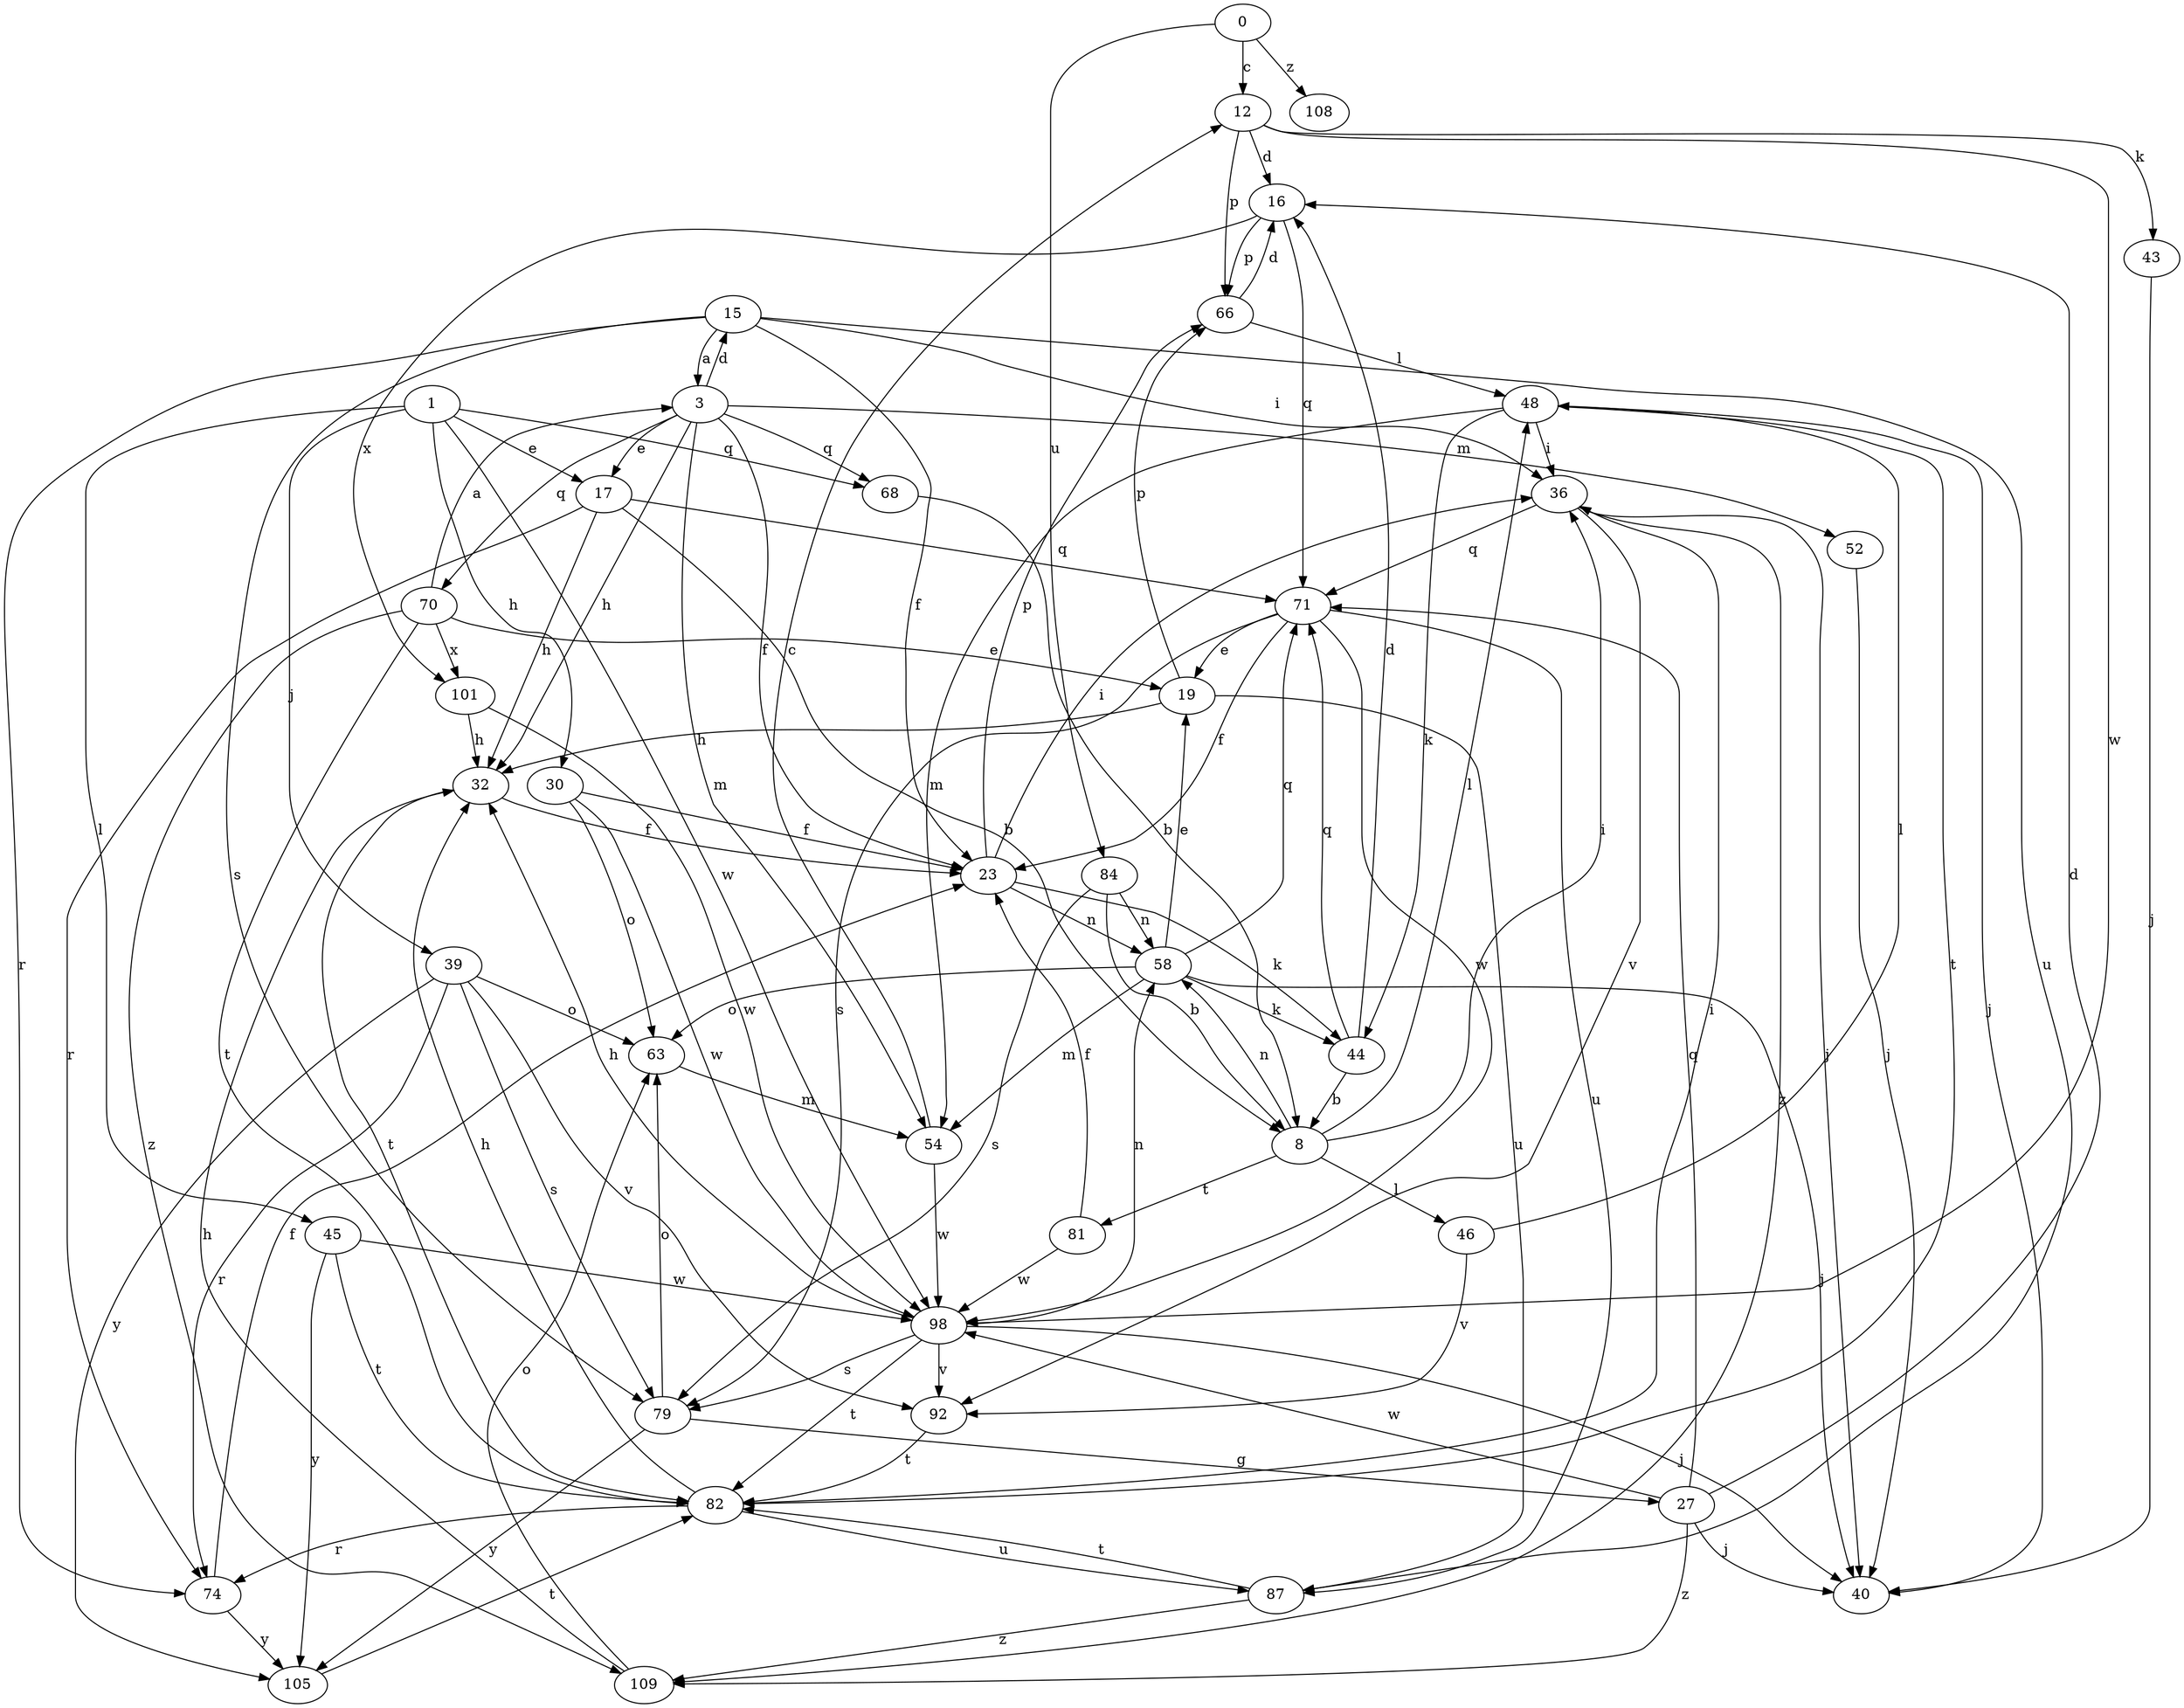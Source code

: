 strict digraph  {
0;
1;
3;
8;
12;
15;
16;
17;
19;
23;
27;
30;
32;
36;
39;
40;
43;
44;
45;
46;
48;
52;
54;
58;
63;
66;
68;
70;
71;
74;
79;
81;
82;
84;
87;
92;
98;
101;
105;
108;
109;
0 -> 12  [label=c];
0 -> 84  [label=u];
0 -> 108  [label=z];
1 -> 17  [label=e];
1 -> 30  [label=h];
1 -> 39  [label=j];
1 -> 45  [label=l];
1 -> 68  [label=q];
1 -> 98  [label=w];
3 -> 15  [label=d];
3 -> 17  [label=e];
3 -> 23  [label=f];
3 -> 32  [label=h];
3 -> 52  [label=m];
3 -> 54  [label=m];
3 -> 68  [label=q];
3 -> 70  [label=q];
8 -> 36  [label=i];
8 -> 46  [label=l];
8 -> 48  [label=l];
8 -> 58  [label=n];
8 -> 81  [label=t];
12 -> 16  [label=d];
12 -> 43  [label=k];
12 -> 66  [label=p];
12 -> 98  [label=w];
15 -> 3  [label=a];
15 -> 23  [label=f];
15 -> 36  [label=i];
15 -> 74  [label=r];
15 -> 79  [label=s];
15 -> 87  [label=u];
16 -> 66  [label=p];
16 -> 71  [label=q];
16 -> 101  [label=x];
17 -> 8  [label=b];
17 -> 32  [label=h];
17 -> 71  [label=q];
17 -> 74  [label=r];
19 -> 32  [label=h];
19 -> 66  [label=p];
19 -> 87  [label=u];
23 -> 36  [label=i];
23 -> 44  [label=k];
23 -> 58  [label=n];
23 -> 66  [label=p];
27 -> 16  [label=d];
27 -> 40  [label=j];
27 -> 71  [label=q];
27 -> 98  [label=w];
27 -> 109  [label=z];
30 -> 23  [label=f];
30 -> 63  [label=o];
30 -> 98  [label=w];
32 -> 23  [label=f];
32 -> 82  [label=t];
36 -> 40  [label=j];
36 -> 71  [label=q];
36 -> 92  [label=v];
36 -> 109  [label=z];
39 -> 63  [label=o];
39 -> 74  [label=r];
39 -> 79  [label=s];
39 -> 92  [label=v];
39 -> 105  [label=y];
43 -> 40  [label=j];
44 -> 8  [label=b];
44 -> 16  [label=d];
44 -> 71  [label=q];
45 -> 82  [label=t];
45 -> 98  [label=w];
45 -> 105  [label=y];
46 -> 48  [label=l];
46 -> 92  [label=v];
48 -> 36  [label=i];
48 -> 40  [label=j];
48 -> 44  [label=k];
48 -> 54  [label=m];
48 -> 82  [label=t];
52 -> 40  [label=j];
54 -> 12  [label=c];
54 -> 98  [label=w];
58 -> 19  [label=e];
58 -> 40  [label=j];
58 -> 44  [label=k];
58 -> 54  [label=m];
58 -> 63  [label=o];
58 -> 71  [label=q];
63 -> 54  [label=m];
66 -> 16  [label=d];
66 -> 48  [label=l];
68 -> 8  [label=b];
70 -> 3  [label=a];
70 -> 19  [label=e];
70 -> 82  [label=t];
70 -> 101  [label=x];
70 -> 109  [label=z];
71 -> 19  [label=e];
71 -> 23  [label=f];
71 -> 79  [label=s];
71 -> 87  [label=u];
71 -> 98  [label=w];
74 -> 23  [label=f];
74 -> 105  [label=y];
79 -> 27  [label=g];
79 -> 63  [label=o];
79 -> 105  [label=y];
81 -> 23  [label=f];
81 -> 98  [label=w];
82 -> 32  [label=h];
82 -> 36  [label=i];
82 -> 74  [label=r];
82 -> 87  [label=u];
84 -> 8  [label=b];
84 -> 58  [label=n];
84 -> 79  [label=s];
87 -> 82  [label=t];
87 -> 109  [label=z];
92 -> 82  [label=t];
98 -> 32  [label=h];
98 -> 40  [label=j];
98 -> 58  [label=n];
98 -> 79  [label=s];
98 -> 82  [label=t];
98 -> 92  [label=v];
101 -> 32  [label=h];
101 -> 98  [label=w];
105 -> 82  [label=t];
109 -> 32  [label=h];
109 -> 63  [label=o];
}

